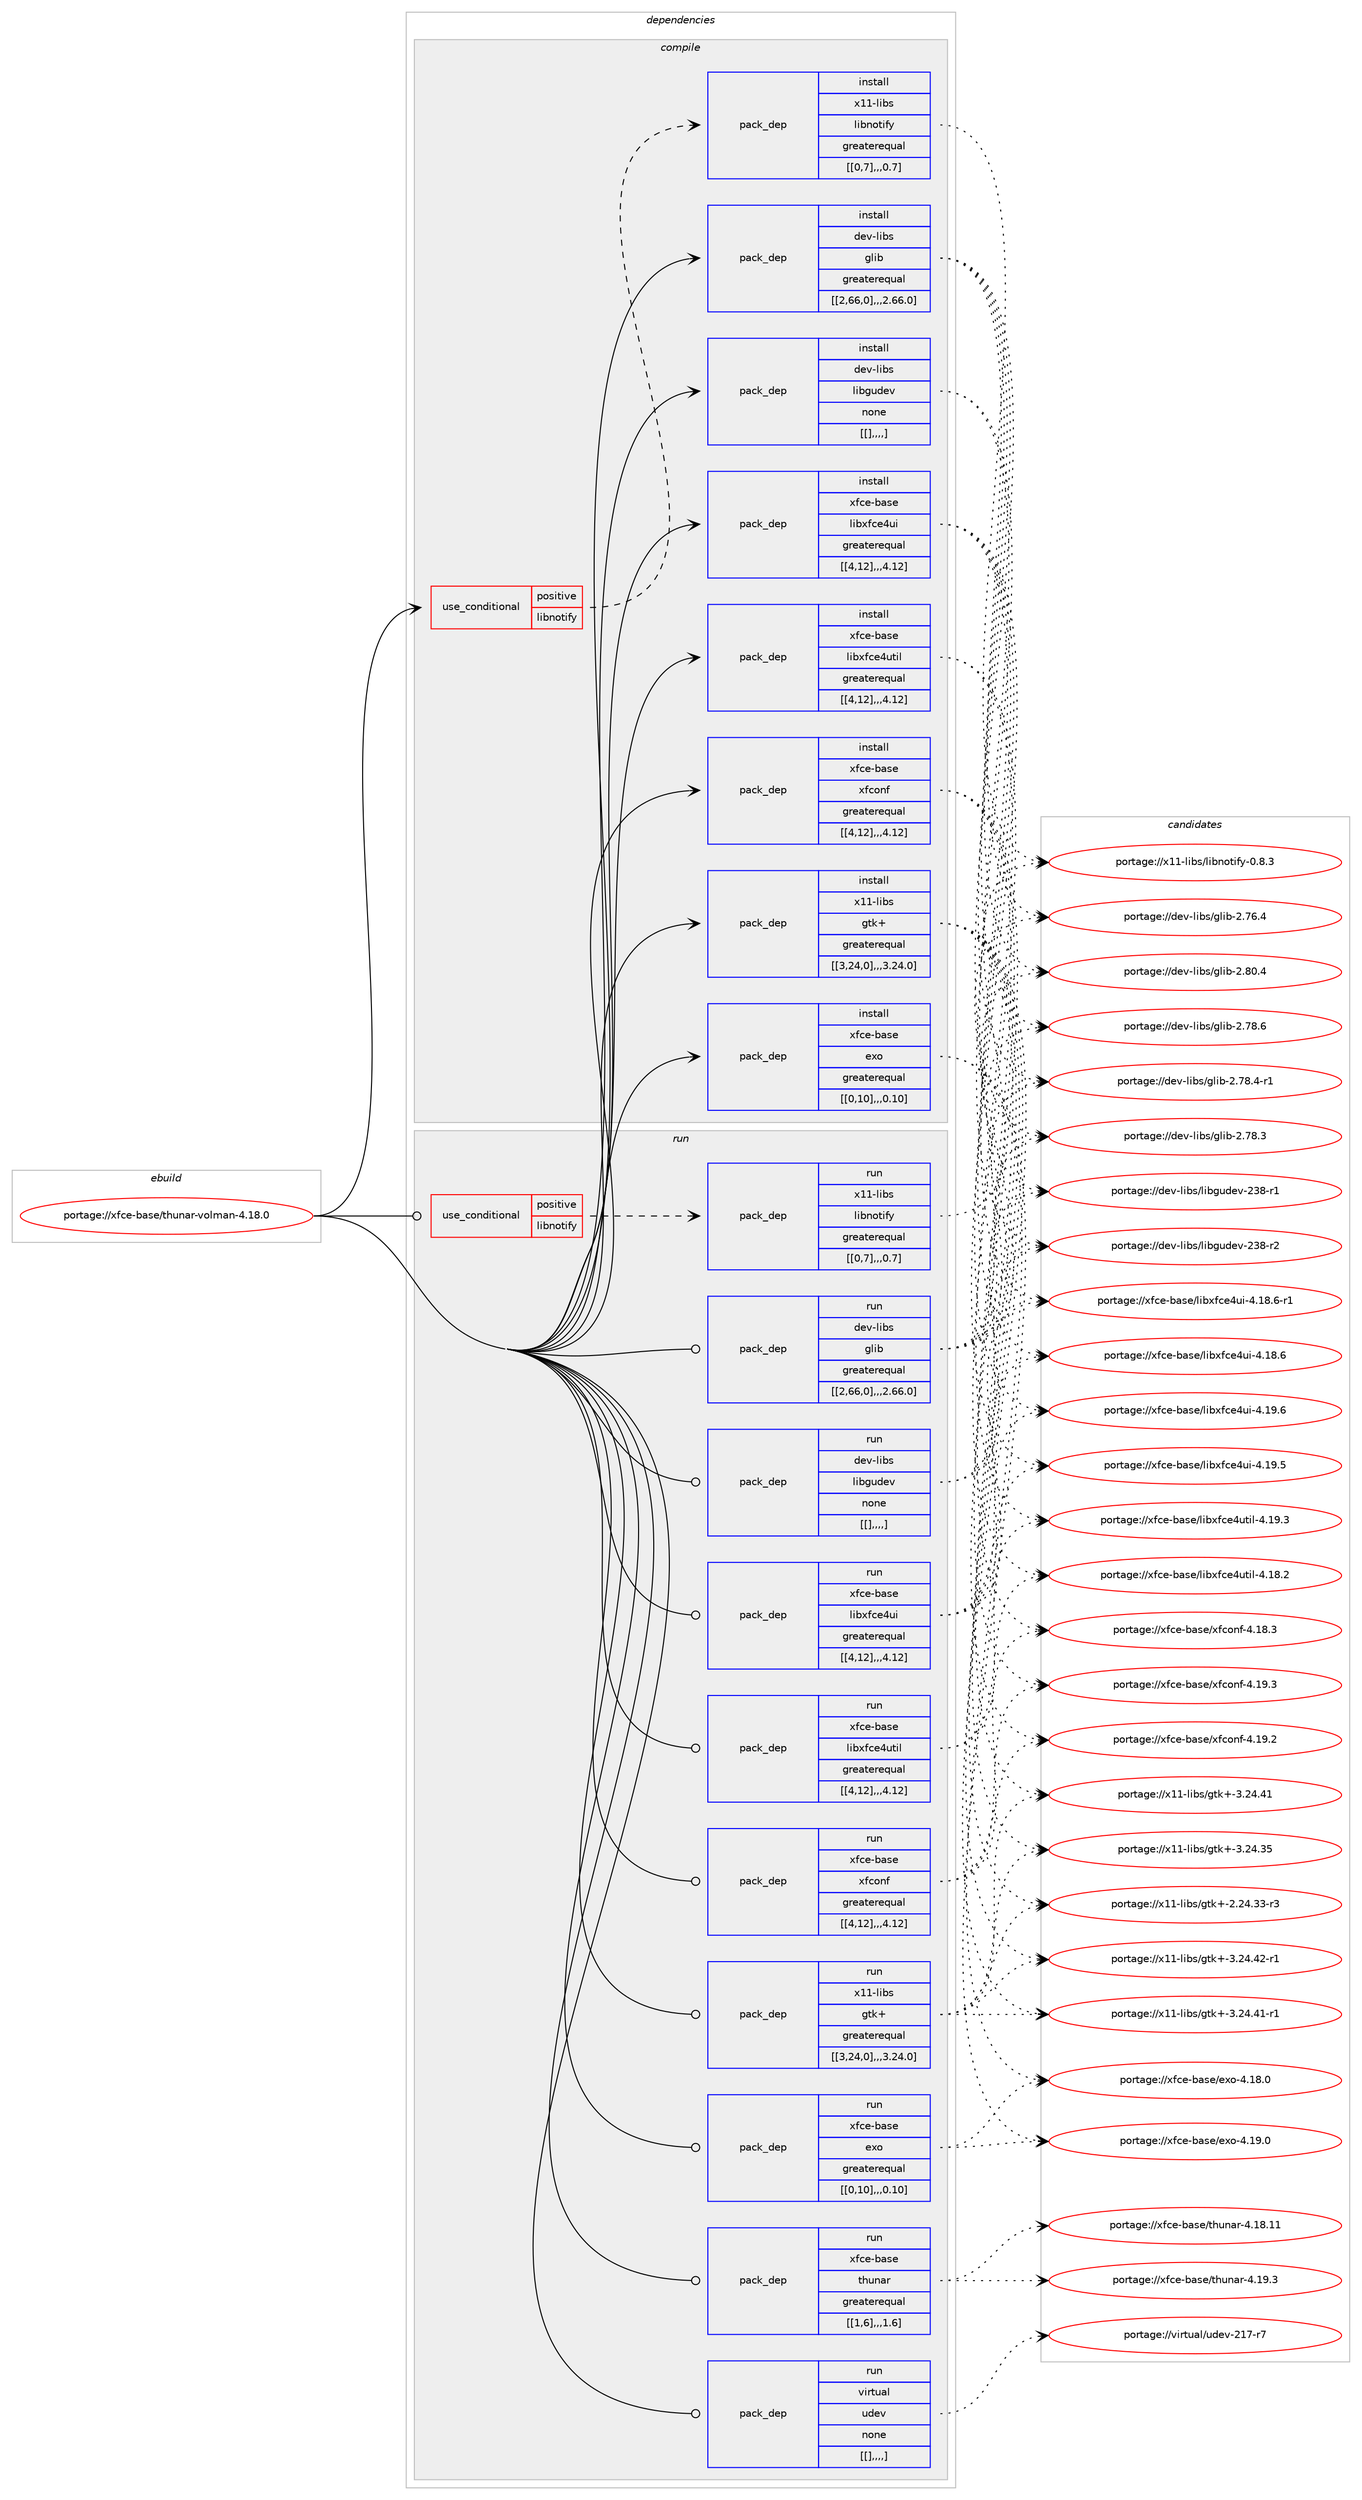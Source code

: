 digraph prolog {

# *************
# Graph options
# *************

newrank=true;
concentrate=true;
compound=true;
graph [rankdir=LR,fontname=Helvetica,fontsize=10,ranksep=1.5];#, ranksep=2.5, nodesep=0.2];
edge  [arrowhead=vee];
node  [fontname=Helvetica,fontsize=10];

# **********
# The ebuild
# **********

subgraph cluster_leftcol {
color=gray;
label=<<i>ebuild</i>>;
id [label="portage://xfce-base/thunar-volman-4.18.0", color=red, width=4, href="../xfce-base/thunar-volman-4.18.0.svg"];
}

# ****************
# The dependencies
# ****************

subgraph cluster_midcol {
color=gray;
label=<<i>dependencies</i>>;
subgraph cluster_compile {
fillcolor="#eeeeee";
style=filled;
label=<<i>compile</i>>;
subgraph cond131164 {
dependency495214 [label=<<TABLE BORDER="0" CELLBORDER="1" CELLSPACING="0" CELLPADDING="4"><TR><TD ROWSPAN="3" CELLPADDING="10">use_conditional</TD></TR><TR><TD>positive</TD></TR><TR><TD>libnotify</TD></TR></TABLE>>, shape=none, color=red];
subgraph pack360341 {
dependency495242 [label=<<TABLE BORDER="0" CELLBORDER="1" CELLSPACING="0" CELLPADDING="4" WIDTH="220"><TR><TD ROWSPAN="6" CELLPADDING="30">pack_dep</TD></TR><TR><TD WIDTH="110">install</TD></TR><TR><TD>x11-libs</TD></TR><TR><TD>libnotify</TD></TR><TR><TD>greaterequal</TD></TR><TR><TD>[[0,7],,,0.7]</TD></TR></TABLE>>, shape=none, color=blue];
}
dependency495214:e -> dependency495242:w [weight=20,style="dashed",arrowhead="vee"];
}
id:e -> dependency495214:w [weight=20,style="solid",arrowhead="vee"];
subgraph pack360409 {
dependency495332 [label=<<TABLE BORDER="0" CELLBORDER="1" CELLSPACING="0" CELLPADDING="4" WIDTH="220"><TR><TD ROWSPAN="6" CELLPADDING="30">pack_dep</TD></TR><TR><TD WIDTH="110">install</TD></TR><TR><TD>dev-libs</TD></TR><TR><TD>glib</TD></TR><TR><TD>greaterequal</TD></TR><TR><TD>[[2,66,0],,,2.66.0]</TD></TR></TABLE>>, shape=none, color=blue];
}
id:e -> dependency495332:w [weight=20,style="solid",arrowhead="vee"];
subgraph pack360423 {
dependency495369 [label=<<TABLE BORDER="0" CELLBORDER="1" CELLSPACING="0" CELLPADDING="4" WIDTH="220"><TR><TD ROWSPAN="6" CELLPADDING="30">pack_dep</TD></TR><TR><TD WIDTH="110">install</TD></TR><TR><TD>dev-libs</TD></TR><TR><TD>libgudev</TD></TR><TR><TD>none</TD></TR><TR><TD>[[],,,,]</TD></TR></TABLE>>, shape=none, color=blue];
}
id:e -> dependency495369:w [weight=20,style="solid",arrowhead="vee"];
subgraph pack360485 {
dependency495435 [label=<<TABLE BORDER="0" CELLBORDER="1" CELLSPACING="0" CELLPADDING="4" WIDTH="220"><TR><TD ROWSPAN="6" CELLPADDING="30">pack_dep</TD></TR><TR><TD WIDTH="110">install</TD></TR><TR><TD>x11-libs</TD></TR><TR><TD>gtk+</TD></TR><TR><TD>greaterequal</TD></TR><TR><TD>[[3,24,0],,,3.24.0]</TD></TR></TABLE>>, shape=none, color=blue];
}
id:e -> dependency495435:w [weight=20,style="solid",arrowhead="vee"];
subgraph pack360506 {
dependency495515 [label=<<TABLE BORDER="0" CELLBORDER="1" CELLSPACING="0" CELLPADDING="4" WIDTH="220"><TR><TD ROWSPAN="6" CELLPADDING="30">pack_dep</TD></TR><TR><TD WIDTH="110">install</TD></TR><TR><TD>xfce-base</TD></TR><TR><TD>exo</TD></TR><TR><TD>greaterequal</TD></TR><TR><TD>[[0,10],,,0.10]</TD></TR></TABLE>>, shape=none, color=blue];
}
id:e -> dependency495515:w [weight=20,style="solid",arrowhead="vee"];
subgraph pack360587 {
dependency495560 [label=<<TABLE BORDER="0" CELLBORDER="1" CELLSPACING="0" CELLPADDING="4" WIDTH="220"><TR><TD ROWSPAN="6" CELLPADDING="30">pack_dep</TD></TR><TR><TD WIDTH="110">install</TD></TR><TR><TD>xfce-base</TD></TR><TR><TD>libxfce4ui</TD></TR><TR><TD>greaterequal</TD></TR><TR><TD>[[4,12],,,4.12]</TD></TR></TABLE>>, shape=none, color=blue];
}
id:e -> dependency495560:w [weight=20,style="solid",arrowhead="vee"];
subgraph pack360604 {
dependency495585 [label=<<TABLE BORDER="0" CELLBORDER="1" CELLSPACING="0" CELLPADDING="4" WIDTH="220"><TR><TD ROWSPAN="6" CELLPADDING="30">pack_dep</TD></TR><TR><TD WIDTH="110">install</TD></TR><TR><TD>xfce-base</TD></TR><TR><TD>libxfce4util</TD></TR><TR><TD>greaterequal</TD></TR><TR><TD>[[4,12],,,4.12]</TD></TR></TABLE>>, shape=none, color=blue];
}
id:e -> dependency495585:w [weight=20,style="solid",arrowhead="vee"];
subgraph pack360644 {
dependency495656 [label=<<TABLE BORDER="0" CELLBORDER="1" CELLSPACING="0" CELLPADDING="4" WIDTH="220"><TR><TD ROWSPAN="6" CELLPADDING="30">pack_dep</TD></TR><TR><TD WIDTH="110">install</TD></TR><TR><TD>xfce-base</TD></TR><TR><TD>xfconf</TD></TR><TR><TD>greaterequal</TD></TR><TR><TD>[[4,12],,,4.12]</TD></TR></TABLE>>, shape=none, color=blue];
}
id:e -> dependency495656:w [weight=20,style="solid",arrowhead="vee"];
}
subgraph cluster_compileandrun {
fillcolor="#eeeeee";
style=filled;
label=<<i>compile and run</i>>;
}
subgraph cluster_run {
fillcolor="#eeeeee";
style=filled;
label=<<i>run</i>>;
subgraph cond131280 {
dependency495727 [label=<<TABLE BORDER="0" CELLBORDER="1" CELLSPACING="0" CELLPADDING="4"><TR><TD ROWSPAN="3" CELLPADDING="10">use_conditional</TD></TR><TR><TD>positive</TD></TR><TR><TD>libnotify</TD></TR></TABLE>>, shape=none, color=red];
subgraph pack360752 {
dependency495751 [label=<<TABLE BORDER="0" CELLBORDER="1" CELLSPACING="0" CELLPADDING="4" WIDTH="220"><TR><TD ROWSPAN="6" CELLPADDING="30">pack_dep</TD></TR><TR><TD WIDTH="110">run</TD></TR><TR><TD>x11-libs</TD></TR><TR><TD>libnotify</TD></TR><TR><TD>greaterequal</TD></TR><TR><TD>[[0,7],,,0.7]</TD></TR></TABLE>>, shape=none, color=blue];
}
dependency495727:e -> dependency495751:w [weight=20,style="dashed",arrowhead="vee"];
}
id:e -> dependency495727:w [weight=20,style="solid",arrowhead="odot"];
subgraph pack360774 {
dependency495811 [label=<<TABLE BORDER="0" CELLBORDER="1" CELLSPACING="0" CELLPADDING="4" WIDTH="220"><TR><TD ROWSPAN="6" CELLPADDING="30">pack_dep</TD></TR><TR><TD WIDTH="110">run</TD></TR><TR><TD>dev-libs</TD></TR><TR><TD>glib</TD></TR><TR><TD>greaterequal</TD></TR><TR><TD>[[2,66,0],,,2.66.0]</TD></TR></TABLE>>, shape=none, color=blue];
}
id:e -> dependency495811:w [weight=20,style="solid",arrowhead="odot"];
subgraph pack360809 {
dependency495868 [label=<<TABLE BORDER="0" CELLBORDER="1" CELLSPACING="0" CELLPADDING="4" WIDTH="220"><TR><TD ROWSPAN="6" CELLPADDING="30">pack_dep</TD></TR><TR><TD WIDTH="110">run</TD></TR><TR><TD>dev-libs</TD></TR><TR><TD>libgudev</TD></TR><TR><TD>none</TD></TR><TR><TD>[[],,,,]</TD></TR></TABLE>>, shape=none, color=blue];
}
id:e -> dependency495868:w [weight=20,style="solid",arrowhead="odot"];
subgraph pack360851 {
dependency495909 [label=<<TABLE BORDER="0" CELLBORDER="1" CELLSPACING="0" CELLPADDING="4" WIDTH="220"><TR><TD ROWSPAN="6" CELLPADDING="30">pack_dep</TD></TR><TR><TD WIDTH="110">run</TD></TR><TR><TD>virtual</TD></TR><TR><TD>udev</TD></TR><TR><TD>none</TD></TR><TR><TD>[[],,,,]</TD></TR></TABLE>>, shape=none, color=blue];
}
id:e -> dependency495909:w [weight=20,style="solid",arrowhead="odot"];
subgraph pack360884 {
dependency495932 [label=<<TABLE BORDER="0" CELLBORDER="1" CELLSPACING="0" CELLPADDING="4" WIDTH="220"><TR><TD ROWSPAN="6" CELLPADDING="30">pack_dep</TD></TR><TR><TD WIDTH="110">run</TD></TR><TR><TD>x11-libs</TD></TR><TR><TD>gtk+</TD></TR><TR><TD>greaterequal</TD></TR><TR><TD>[[3,24,0],,,3.24.0]</TD></TR></TABLE>>, shape=none, color=blue];
}
id:e -> dependency495932:w [weight=20,style="solid",arrowhead="odot"];
subgraph pack360900 {
dependency495951 [label=<<TABLE BORDER="0" CELLBORDER="1" CELLSPACING="0" CELLPADDING="4" WIDTH="220"><TR><TD ROWSPAN="6" CELLPADDING="30">pack_dep</TD></TR><TR><TD WIDTH="110">run</TD></TR><TR><TD>xfce-base</TD></TR><TR><TD>exo</TD></TR><TR><TD>greaterequal</TD></TR><TR><TD>[[0,10],,,0.10]</TD></TR></TABLE>>, shape=none, color=blue];
}
id:e -> dependency495951:w [weight=20,style="solid",arrowhead="odot"];
subgraph pack360931 {
dependency495993 [label=<<TABLE BORDER="0" CELLBORDER="1" CELLSPACING="0" CELLPADDING="4" WIDTH="220"><TR><TD ROWSPAN="6" CELLPADDING="30">pack_dep</TD></TR><TR><TD WIDTH="110">run</TD></TR><TR><TD>xfce-base</TD></TR><TR><TD>libxfce4ui</TD></TR><TR><TD>greaterequal</TD></TR><TR><TD>[[4,12],,,4.12]</TD></TR></TABLE>>, shape=none, color=blue];
}
id:e -> dependency495993:w [weight=20,style="solid",arrowhead="odot"];
subgraph pack360948 {
dependency495998 [label=<<TABLE BORDER="0" CELLBORDER="1" CELLSPACING="0" CELLPADDING="4" WIDTH="220"><TR><TD ROWSPAN="6" CELLPADDING="30">pack_dep</TD></TR><TR><TD WIDTH="110">run</TD></TR><TR><TD>xfce-base</TD></TR><TR><TD>libxfce4util</TD></TR><TR><TD>greaterequal</TD></TR><TR><TD>[[4,12],,,4.12]</TD></TR></TABLE>>, shape=none, color=blue];
}
id:e -> dependency495998:w [weight=20,style="solid",arrowhead="odot"];
subgraph pack360954 {
dependency496006 [label=<<TABLE BORDER="0" CELLBORDER="1" CELLSPACING="0" CELLPADDING="4" WIDTH="220"><TR><TD ROWSPAN="6" CELLPADDING="30">pack_dep</TD></TR><TR><TD WIDTH="110">run</TD></TR><TR><TD>xfce-base</TD></TR><TR><TD>thunar</TD></TR><TR><TD>greaterequal</TD></TR><TR><TD>[[1,6],,,1.6]</TD></TR></TABLE>>, shape=none, color=blue];
}
id:e -> dependency496006:w [weight=20,style="solid",arrowhead="odot"];
subgraph pack360958 {
dependency496042 [label=<<TABLE BORDER="0" CELLBORDER="1" CELLSPACING="0" CELLPADDING="4" WIDTH="220"><TR><TD ROWSPAN="6" CELLPADDING="30">pack_dep</TD></TR><TR><TD WIDTH="110">run</TD></TR><TR><TD>xfce-base</TD></TR><TR><TD>xfconf</TD></TR><TR><TD>greaterequal</TD></TR><TR><TD>[[4,12],,,4.12]</TD></TR></TABLE>>, shape=none, color=blue];
}
id:e -> dependency496042:w [weight=20,style="solid",arrowhead="odot"];
}
}

# **************
# The candidates
# **************

subgraph cluster_choices {
rank=same;
color=gray;
label=<<i>candidates</i>>;

subgraph choice359746 {
color=black;
nodesep=1;
choice120494945108105981154710810598110111116105102121454846564651 [label="portage://x11-libs/libnotify-0.8.3", color=red, width=4,href="../x11-libs/libnotify-0.8.3.svg"];
dependency495242:e -> choice120494945108105981154710810598110111116105102121454846564651:w [style=dotted,weight="100"];
}
subgraph choice359769 {
color=black;
nodesep=1;
choice1001011184510810598115471031081059845504656484652 [label="portage://dev-libs/glib-2.80.4", color=red, width=4,href="../dev-libs/glib-2.80.4.svg"];
choice1001011184510810598115471031081059845504655564654 [label="portage://dev-libs/glib-2.78.6", color=red, width=4,href="../dev-libs/glib-2.78.6.svg"];
choice10010111845108105981154710310810598455046555646524511449 [label="portage://dev-libs/glib-2.78.4-r1", color=red, width=4,href="../dev-libs/glib-2.78.4-r1.svg"];
choice1001011184510810598115471031081059845504655564651 [label="portage://dev-libs/glib-2.78.3", color=red, width=4,href="../dev-libs/glib-2.78.3.svg"];
choice1001011184510810598115471031081059845504655544652 [label="portage://dev-libs/glib-2.76.4", color=red, width=4,href="../dev-libs/glib-2.76.4.svg"];
dependency495332:e -> choice1001011184510810598115471031081059845504656484652:w [style=dotted,weight="100"];
dependency495332:e -> choice1001011184510810598115471031081059845504655564654:w [style=dotted,weight="100"];
dependency495332:e -> choice10010111845108105981154710310810598455046555646524511449:w [style=dotted,weight="100"];
dependency495332:e -> choice1001011184510810598115471031081059845504655564651:w [style=dotted,weight="100"];
dependency495332:e -> choice1001011184510810598115471031081059845504655544652:w [style=dotted,weight="100"];
}
subgraph choice359802 {
color=black;
nodesep=1;
choice10010111845108105981154710810598103117100101118455051564511450 [label="portage://dev-libs/libgudev-238-r2", color=red, width=4,href="../dev-libs/libgudev-238-r2.svg"];
choice10010111845108105981154710810598103117100101118455051564511449 [label="portage://dev-libs/libgudev-238-r1", color=red, width=4,href="../dev-libs/libgudev-238-r1.svg"];
dependency495369:e -> choice10010111845108105981154710810598103117100101118455051564511450:w [style=dotted,weight="100"];
dependency495369:e -> choice10010111845108105981154710810598103117100101118455051564511449:w [style=dotted,weight="100"];
}
subgraph choice359803 {
color=black;
nodesep=1;
choice12049494510810598115471031161074345514650524652504511449 [label="portage://x11-libs/gtk+-3.24.42-r1", color=red, width=4,href="../x11-libs/gtk+-3.24.42-r1.svg"];
choice12049494510810598115471031161074345514650524652494511449 [label="portage://x11-libs/gtk+-3.24.41-r1", color=red, width=4,href="../x11-libs/gtk+-3.24.41-r1.svg"];
choice1204949451081059811547103116107434551465052465249 [label="portage://x11-libs/gtk+-3.24.41", color=red, width=4,href="../x11-libs/gtk+-3.24.41.svg"];
choice1204949451081059811547103116107434551465052465153 [label="portage://x11-libs/gtk+-3.24.35", color=red, width=4,href="../x11-libs/gtk+-3.24.35.svg"];
choice12049494510810598115471031161074345504650524651514511451 [label="portage://x11-libs/gtk+-2.24.33-r3", color=red, width=4,href="../x11-libs/gtk+-2.24.33-r3.svg"];
dependency495435:e -> choice12049494510810598115471031161074345514650524652504511449:w [style=dotted,weight="100"];
dependency495435:e -> choice12049494510810598115471031161074345514650524652494511449:w [style=dotted,weight="100"];
dependency495435:e -> choice1204949451081059811547103116107434551465052465249:w [style=dotted,weight="100"];
dependency495435:e -> choice1204949451081059811547103116107434551465052465153:w [style=dotted,weight="100"];
dependency495435:e -> choice12049494510810598115471031161074345504650524651514511451:w [style=dotted,weight="100"];
}
subgraph choice359828 {
color=black;
nodesep=1;
choice120102991014598971151014710112011145524649574648 [label="portage://xfce-base/exo-4.19.0", color=red, width=4,href="../xfce-base/exo-4.19.0.svg"];
choice120102991014598971151014710112011145524649564648 [label="portage://xfce-base/exo-4.18.0", color=red, width=4,href="../xfce-base/exo-4.18.0.svg"];
dependency495515:e -> choice120102991014598971151014710112011145524649574648:w [style=dotted,weight="100"];
dependency495515:e -> choice120102991014598971151014710112011145524649564648:w [style=dotted,weight="100"];
}
subgraph choice359849 {
color=black;
nodesep=1;
choice120102991014598971151014710810598120102991015211710545524649574654 [label="portage://xfce-base/libxfce4ui-4.19.6", color=red, width=4,href="../xfce-base/libxfce4ui-4.19.6.svg"];
choice120102991014598971151014710810598120102991015211710545524649574653 [label="portage://xfce-base/libxfce4ui-4.19.5", color=red, width=4,href="../xfce-base/libxfce4ui-4.19.5.svg"];
choice1201029910145989711510147108105981201029910152117105455246495646544511449 [label="portage://xfce-base/libxfce4ui-4.18.6-r1", color=red, width=4,href="../xfce-base/libxfce4ui-4.18.6-r1.svg"];
choice120102991014598971151014710810598120102991015211710545524649564654 [label="portage://xfce-base/libxfce4ui-4.18.6", color=red, width=4,href="../xfce-base/libxfce4ui-4.18.6.svg"];
dependency495560:e -> choice120102991014598971151014710810598120102991015211710545524649574654:w [style=dotted,weight="100"];
dependency495560:e -> choice120102991014598971151014710810598120102991015211710545524649574653:w [style=dotted,weight="100"];
dependency495560:e -> choice1201029910145989711510147108105981201029910152117105455246495646544511449:w [style=dotted,weight="100"];
dependency495560:e -> choice120102991014598971151014710810598120102991015211710545524649564654:w [style=dotted,weight="100"];
}
subgraph choice359868 {
color=black;
nodesep=1;
choice120102991014598971151014710810598120102991015211711610510845524649574651 [label="portage://xfce-base/libxfce4util-4.19.3", color=red, width=4,href="../xfce-base/libxfce4util-4.19.3.svg"];
choice120102991014598971151014710810598120102991015211711610510845524649564650 [label="portage://xfce-base/libxfce4util-4.18.2", color=red, width=4,href="../xfce-base/libxfce4util-4.18.2.svg"];
dependency495585:e -> choice120102991014598971151014710810598120102991015211711610510845524649574651:w [style=dotted,weight="100"];
dependency495585:e -> choice120102991014598971151014710810598120102991015211711610510845524649564650:w [style=dotted,weight="100"];
}
subgraph choice359935 {
color=black;
nodesep=1;
choice12010299101459897115101471201029911111010245524649574651 [label="portage://xfce-base/xfconf-4.19.3", color=red, width=4,href="../xfce-base/xfconf-4.19.3.svg"];
choice12010299101459897115101471201029911111010245524649574650 [label="portage://xfce-base/xfconf-4.19.2", color=red, width=4,href="../xfce-base/xfconf-4.19.2.svg"];
choice12010299101459897115101471201029911111010245524649564651 [label="portage://xfce-base/xfconf-4.18.3", color=red, width=4,href="../xfce-base/xfconf-4.18.3.svg"];
dependency495656:e -> choice12010299101459897115101471201029911111010245524649574651:w [style=dotted,weight="100"];
dependency495656:e -> choice12010299101459897115101471201029911111010245524649574650:w [style=dotted,weight="100"];
dependency495656:e -> choice12010299101459897115101471201029911111010245524649564651:w [style=dotted,weight="100"];
}
subgraph choice359964 {
color=black;
nodesep=1;
choice120494945108105981154710810598110111116105102121454846564651 [label="portage://x11-libs/libnotify-0.8.3", color=red, width=4,href="../x11-libs/libnotify-0.8.3.svg"];
dependency495751:e -> choice120494945108105981154710810598110111116105102121454846564651:w [style=dotted,weight="100"];
}
subgraph choice359966 {
color=black;
nodesep=1;
choice1001011184510810598115471031081059845504656484652 [label="portage://dev-libs/glib-2.80.4", color=red, width=4,href="../dev-libs/glib-2.80.4.svg"];
choice1001011184510810598115471031081059845504655564654 [label="portage://dev-libs/glib-2.78.6", color=red, width=4,href="../dev-libs/glib-2.78.6.svg"];
choice10010111845108105981154710310810598455046555646524511449 [label="portage://dev-libs/glib-2.78.4-r1", color=red, width=4,href="../dev-libs/glib-2.78.4-r1.svg"];
choice1001011184510810598115471031081059845504655564651 [label="portage://dev-libs/glib-2.78.3", color=red, width=4,href="../dev-libs/glib-2.78.3.svg"];
choice1001011184510810598115471031081059845504655544652 [label="portage://dev-libs/glib-2.76.4", color=red, width=4,href="../dev-libs/glib-2.76.4.svg"];
dependency495811:e -> choice1001011184510810598115471031081059845504656484652:w [style=dotted,weight="100"];
dependency495811:e -> choice1001011184510810598115471031081059845504655564654:w [style=dotted,weight="100"];
dependency495811:e -> choice10010111845108105981154710310810598455046555646524511449:w [style=dotted,weight="100"];
dependency495811:e -> choice1001011184510810598115471031081059845504655564651:w [style=dotted,weight="100"];
dependency495811:e -> choice1001011184510810598115471031081059845504655544652:w [style=dotted,weight="100"];
}
subgraph choice359972 {
color=black;
nodesep=1;
choice10010111845108105981154710810598103117100101118455051564511450 [label="portage://dev-libs/libgudev-238-r2", color=red, width=4,href="../dev-libs/libgudev-238-r2.svg"];
choice10010111845108105981154710810598103117100101118455051564511449 [label="portage://dev-libs/libgudev-238-r1", color=red, width=4,href="../dev-libs/libgudev-238-r1.svg"];
dependency495868:e -> choice10010111845108105981154710810598103117100101118455051564511450:w [style=dotted,weight="100"];
dependency495868:e -> choice10010111845108105981154710810598103117100101118455051564511449:w [style=dotted,weight="100"];
}
subgraph choice359993 {
color=black;
nodesep=1;
choice1181051141161179710847117100101118455049554511455 [label="portage://virtual/udev-217-r7", color=red, width=4,href="../virtual/udev-217-r7.svg"];
dependency495909:e -> choice1181051141161179710847117100101118455049554511455:w [style=dotted,weight="100"];
}
subgraph choice360015 {
color=black;
nodesep=1;
choice12049494510810598115471031161074345514650524652504511449 [label="portage://x11-libs/gtk+-3.24.42-r1", color=red, width=4,href="../x11-libs/gtk+-3.24.42-r1.svg"];
choice12049494510810598115471031161074345514650524652494511449 [label="portage://x11-libs/gtk+-3.24.41-r1", color=red, width=4,href="../x11-libs/gtk+-3.24.41-r1.svg"];
choice1204949451081059811547103116107434551465052465249 [label="portage://x11-libs/gtk+-3.24.41", color=red, width=4,href="../x11-libs/gtk+-3.24.41.svg"];
choice1204949451081059811547103116107434551465052465153 [label="portage://x11-libs/gtk+-3.24.35", color=red, width=4,href="../x11-libs/gtk+-3.24.35.svg"];
choice12049494510810598115471031161074345504650524651514511451 [label="portage://x11-libs/gtk+-2.24.33-r3", color=red, width=4,href="../x11-libs/gtk+-2.24.33-r3.svg"];
dependency495932:e -> choice12049494510810598115471031161074345514650524652504511449:w [style=dotted,weight="100"];
dependency495932:e -> choice12049494510810598115471031161074345514650524652494511449:w [style=dotted,weight="100"];
dependency495932:e -> choice1204949451081059811547103116107434551465052465249:w [style=dotted,weight="100"];
dependency495932:e -> choice1204949451081059811547103116107434551465052465153:w [style=dotted,weight="100"];
dependency495932:e -> choice12049494510810598115471031161074345504650524651514511451:w [style=dotted,weight="100"];
}
subgraph choice360038 {
color=black;
nodesep=1;
choice120102991014598971151014710112011145524649574648 [label="portage://xfce-base/exo-4.19.0", color=red, width=4,href="../xfce-base/exo-4.19.0.svg"];
choice120102991014598971151014710112011145524649564648 [label="portage://xfce-base/exo-4.18.0", color=red, width=4,href="../xfce-base/exo-4.18.0.svg"];
dependency495951:e -> choice120102991014598971151014710112011145524649574648:w [style=dotted,weight="100"];
dependency495951:e -> choice120102991014598971151014710112011145524649564648:w [style=dotted,weight="100"];
}
subgraph choice360041 {
color=black;
nodesep=1;
choice120102991014598971151014710810598120102991015211710545524649574654 [label="portage://xfce-base/libxfce4ui-4.19.6", color=red, width=4,href="../xfce-base/libxfce4ui-4.19.6.svg"];
choice120102991014598971151014710810598120102991015211710545524649574653 [label="portage://xfce-base/libxfce4ui-4.19.5", color=red, width=4,href="../xfce-base/libxfce4ui-4.19.5.svg"];
choice1201029910145989711510147108105981201029910152117105455246495646544511449 [label="portage://xfce-base/libxfce4ui-4.18.6-r1", color=red, width=4,href="../xfce-base/libxfce4ui-4.18.6-r1.svg"];
choice120102991014598971151014710810598120102991015211710545524649564654 [label="portage://xfce-base/libxfce4ui-4.18.6", color=red, width=4,href="../xfce-base/libxfce4ui-4.18.6.svg"];
dependency495993:e -> choice120102991014598971151014710810598120102991015211710545524649574654:w [style=dotted,weight="100"];
dependency495993:e -> choice120102991014598971151014710810598120102991015211710545524649574653:w [style=dotted,weight="100"];
dependency495993:e -> choice1201029910145989711510147108105981201029910152117105455246495646544511449:w [style=dotted,weight="100"];
dependency495993:e -> choice120102991014598971151014710810598120102991015211710545524649564654:w [style=dotted,weight="100"];
}
subgraph choice360047 {
color=black;
nodesep=1;
choice120102991014598971151014710810598120102991015211711610510845524649574651 [label="portage://xfce-base/libxfce4util-4.19.3", color=red, width=4,href="../xfce-base/libxfce4util-4.19.3.svg"];
choice120102991014598971151014710810598120102991015211711610510845524649564650 [label="portage://xfce-base/libxfce4util-4.18.2", color=red, width=4,href="../xfce-base/libxfce4util-4.18.2.svg"];
dependency495998:e -> choice120102991014598971151014710810598120102991015211711610510845524649574651:w [style=dotted,weight="100"];
dependency495998:e -> choice120102991014598971151014710810598120102991015211711610510845524649564650:w [style=dotted,weight="100"];
}
subgraph choice360086 {
color=black;
nodesep=1;
choice12010299101459897115101471161041171109711445524649574651 [label="portage://xfce-base/thunar-4.19.3", color=red, width=4,href="../xfce-base/thunar-4.19.3.svg"];
choice1201029910145989711510147116104117110971144552464956464949 [label="portage://xfce-base/thunar-4.18.11", color=red, width=4,href="../xfce-base/thunar-4.18.11.svg"];
dependency496006:e -> choice12010299101459897115101471161041171109711445524649574651:w [style=dotted,weight="100"];
dependency496006:e -> choice1201029910145989711510147116104117110971144552464956464949:w [style=dotted,weight="100"];
}
subgraph choice360102 {
color=black;
nodesep=1;
choice12010299101459897115101471201029911111010245524649574651 [label="portage://xfce-base/xfconf-4.19.3", color=red, width=4,href="../xfce-base/xfconf-4.19.3.svg"];
choice12010299101459897115101471201029911111010245524649574650 [label="portage://xfce-base/xfconf-4.19.2", color=red, width=4,href="../xfce-base/xfconf-4.19.2.svg"];
choice12010299101459897115101471201029911111010245524649564651 [label="portage://xfce-base/xfconf-4.18.3", color=red, width=4,href="../xfce-base/xfconf-4.18.3.svg"];
dependency496042:e -> choice12010299101459897115101471201029911111010245524649574651:w [style=dotted,weight="100"];
dependency496042:e -> choice12010299101459897115101471201029911111010245524649574650:w [style=dotted,weight="100"];
dependency496042:e -> choice12010299101459897115101471201029911111010245524649564651:w [style=dotted,weight="100"];
}
}

}
